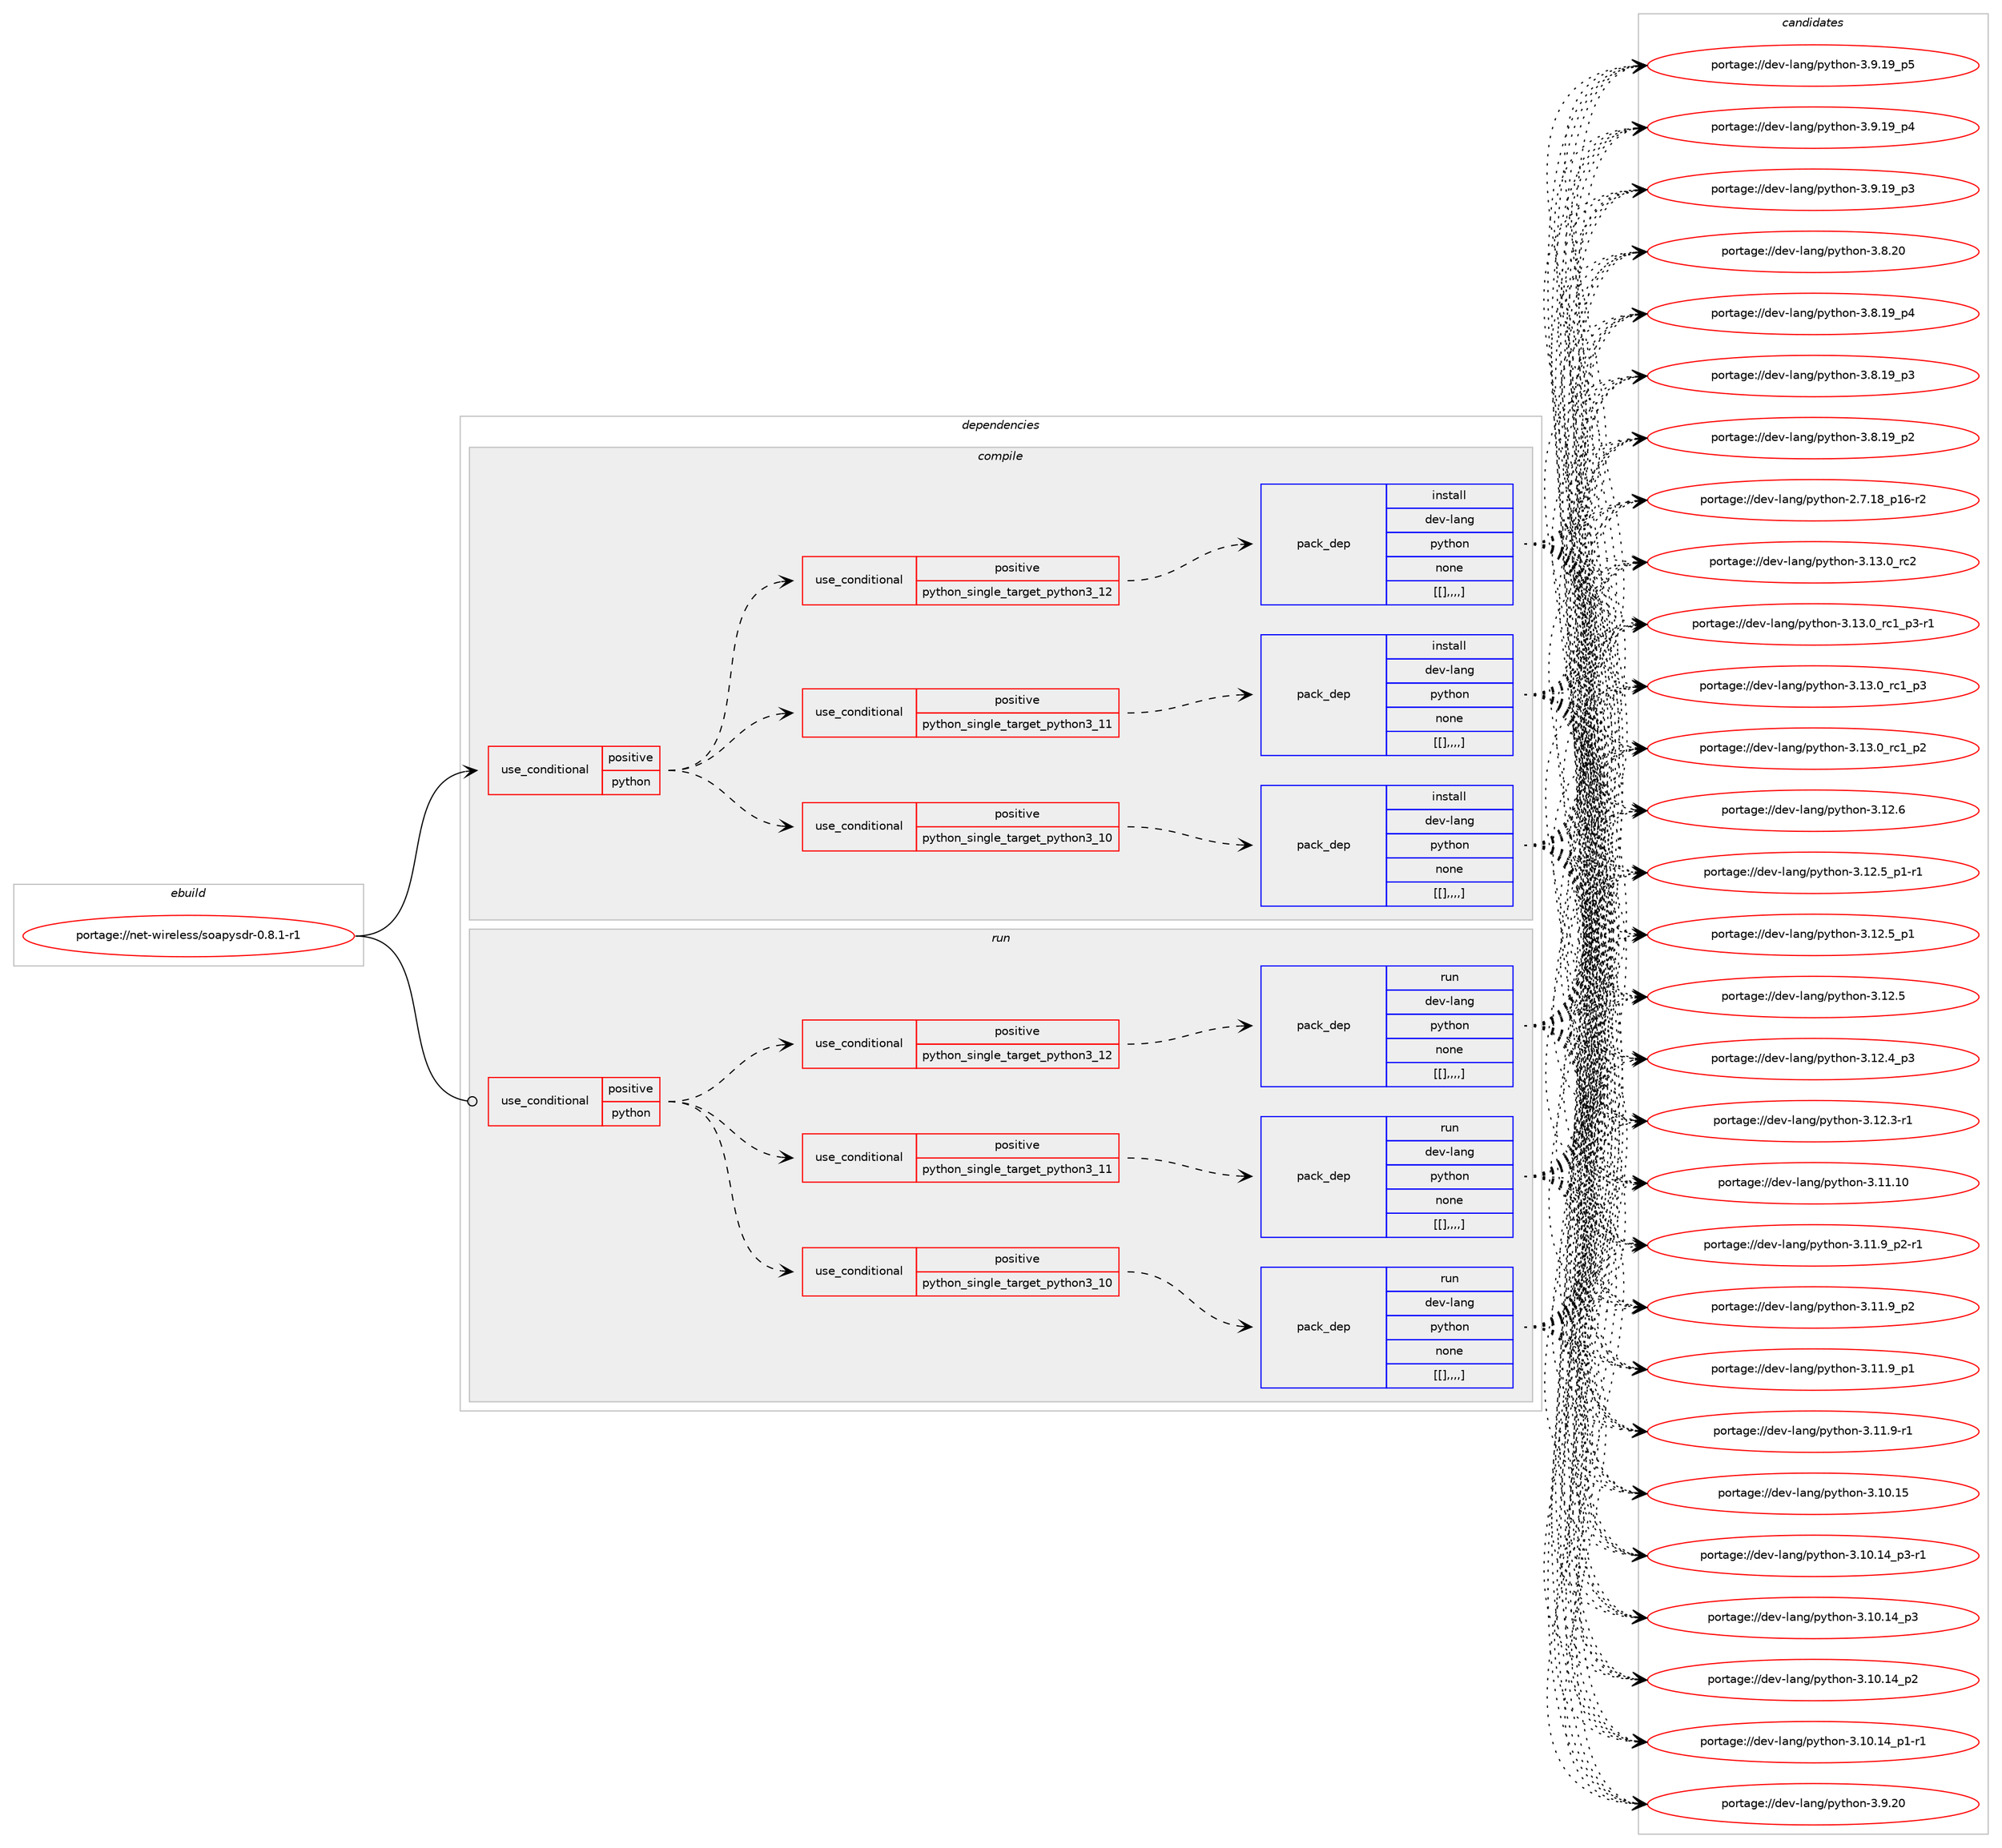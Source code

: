 digraph prolog {

# *************
# Graph options
# *************

newrank=true;
concentrate=true;
compound=true;
graph [rankdir=LR,fontname=Helvetica,fontsize=10,ranksep=1.5];#, ranksep=2.5, nodesep=0.2];
edge  [arrowhead=vee];
node  [fontname=Helvetica,fontsize=10];

# **********
# The ebuild
# **********

subgraph cluster_leftcol {
color=gray;
label=<<i>ebuild</i>>;
id [label="portage://net-wireless/soapysdr-0.8.1-r1", color=red, width=4, href="../net-wireless/soapysdr-0.8.1-r1.svg"];
}

# ****************
# The dependencies
# ****************

subgraph cluster_midcol {
color=gray;
label=<<i>dependencies</i>>;
subgraph cluster_compile {
fillcolor="#eeeeee";
style=filled;
label=<<i>compile</i>>;
subgraph cond107258 {
dependency406479 [label=<<TABLE BORDER="0" CELLBORDER="1" CELLSPACING="0" CELLPADDING="4"><TR><TD ROWSPAN="3" CELLPADDING="10">use_conditional</TD></TR><TR><TD>positive</TD></TR><TR><TD>python</TD></TR></TABLE>>, shape=none, color=red];
subgraph cond107259 {
dependency406480 [label=<<TABLE BORDER="0" CELLBORDER="1" CELLSPACING="0" CELLPADDING="4"><TR><TD ROWSPAN="3" CELLPADDING="10">use_conditional</TD></TR><TR><TD>positive</TD></TR><TR><TD>python_single_target_python3_10</TD></TR></TABLE>>, shape=none, color=red];
subgraph pack296271 {
dependency406481 [label=<<TABLE BORDER="0" CELLBORDER="1" CELLSPACING="0" CELLPADDING="4" WIDTH="220"><TR><TD ROWSPAN="6" CELLPADDING="30">pack_dep</TD></TR><TR><TD WIDTH="110">install</TD></TR><TR><TD>dev-lang</TD></TR><TR><TD>python</TD></TR><TR><TD>none</TD></TR><TR><TD>[[],,,,]</TD></TR></TABLE>>, shape=none, color=blue];
}
dependency406480:e -> dependency406481:w [weight=20,style="dashed",arrowhead="vee"];
}
dependency406479:e -> dependency406480:w [weight=20,style="dashed",arrowhead="vee"];
subgraph cond107260 {
dependency406482 [label=<<TABLE BORDER="0" CELLBORDER="1" CELLSPACING="0" CELLPADDING="4"><TR><TD ROWSPAN="3" CELLPADDING="10">use_conditional</TD></TR><TR><TD>positive</TD></TR><TR><TD>python_single_target_python3_11</TD></TR></TABLE>>, shape=none, color=red];
subgraph pack296272 {
dependency406483 [label=<<TABLE BORDER="0" CELLBORDER="1" CELLSPACING="0" CELLPADDING="4" WIDTH="220"><TR><TD ROWSPAN="6" CELLPADDING="30">pack_dep</TD></TR><TR><TD WIDTH="110">install</TD></TR><TR><TD>dev-lang</TD></TR><TR><TD>python</TD></TR><TR><TD>none</TD></TR><TR><TD>[[],,,,]</TD></TR></TABLE>>, shape=none, color=blue];
}
dependency406482:e -> dependency406483:w [weight=20,style="dashed",arrowhead="vee"];
}
dependency406479:e -> dependency406482:w [weight=20,style="dashed",arrowhead="vee"];
subgraph cond107261 {
dependency406484 [label=<<TABLE BORDER="0" CELLBORDER="1" CELLSPACING="0" CELLPADDING="4"><TR><TD ROWSPAN="3" CELLPADDING="10">use_conditional</TD></TR><TR><TD>positive</TD></TR><TR><TD>python_single_target_python3_12</TD></TR></TABLE>>, shape=none, color=red];
subgraph pack296273 {
dependency406485 [label=<<TABLE BORDER="0" CELLBORDER="1" CELLSPACING="0" CELLPADDING="4" WIDTH="220"><TR><TD ROWSPAN="6" CELLPADDING="30">pack_dep</TD></TR><TR><TD WIDTH="110">install</TD></TR><TR><TD>dev-lang</TD></TR><TR><TD>python</TD></TR><TR><TD>none</TD></TR><TR><TD>[[],,,,]</TD></TR></TABLE>>, shape=none, color=blue];
}
dependency406484:e -> dependency406485:w [weight=20,style="dashed",arrowhead="vee"];
}
dependency406479:e -> dependency406484:w [weight=20,style="dashed",arrowhead="vee"];
}
id:e -> dependency406479:w [weight=20,style="solid",arrowhead="vee"];
}
subgraph cluster_compileandrun {
fillcolor="#eeeeee";
style=filled;
label=<<i>compile and run</i>>;
}
subgraph cluster_run {
fillcolor="#eeeeee";
style=filled;
label=<<i>run</i>>;
subgraph cond107262 {
dependency406486 [label=<<TABLE BORDER="0" CELLBORDER="1" CELLSPACING="0" CELLPADDING="4"><TR><TD ROWSPAN="3" CELLPADDING="10">use_conditional</TD></TR><TR><TD>positive</TD></TR><TR><TD>python</TD></TR></TABLE>>, shape=none, color=red];
subgraph cond107263 {
dependency406487 [label=<<TABLE BORDER="0" CELLBORDER="1" CELLSPACING="0" CELLPADDING="4"><TR><TD ROWSPAN="3" CELLPADDING="10">use_conditional</TD></TR><TR><TD>positive</TD></TR><TR><TD>python_single_target_python3_10</TD></TR></TABLE>>, shape=none, color=red];
subgraph pack296274 {
dependency406488 [label=<<TABLE BORDER="0" CELLBORDER="1" CELLSPACING="0" CELLPADDING="4" WIDTH="220"><TR><TD ROWSPAN="6" CELLPADDING="30">pack_dep</TD></TR><TR><TD WIDTH="110">run</TD></TR><TR><TD>dev-lang</TD></TR><TR><TD>python</TD></TR><TR><TD>none</TD></TR><TR><TD>[[],,,,]</TD></TR></TABLE>>, shape=none, color=blue];
}
dependency406487:e -> dependency406488:w [weight=20,style="dashed",arrowhead="vee"];
}
dependency406486:e -> dependency406487:w [weight=20,style="dashed",arrowhead="vee"];
subgraph cond107264 {
dependency406489 [label=<<TABLE BORDER="0" CELLBORDER="1" CELLSPACING="0" CELLPADDING="4"><TR><TD ROWSPAN="3" CELLPADDING="10">use_conditional</TD></TR><TR><TD>positive</TD></TR><TR><TD>python_single_target_python3_11</TD></TR></TABLE>>, shape=none, color=red];
subgraph pack296275 {
dependency406490 [label=<<TABLE BORDER="0" CELLBORDER="1" CELLSPACING="0" CELLPADDING="4" WIDTH="220"><TR><TD ROWSPAN="6" CELLPADDING="30">pack_dep</TD></TR><TR><TD WIDTH="110">run</TD></TR><TR><TD>dev-lang</TD></TR><TR><TD>python</TD></TR><TR><TD>none</TD></TR><TR><TD>[[],,,,]</TD></TR></TABLE>>, shape=none, color=blue];
}
dependency406489:e -> dependency406490:w [weight=20,style="dashed",arrowhead="vee"];
}
dependency406486:e -> dependency406489:w [weight=20,style="dashed",arrowhead="vee"];
subgraph cond107265 {
dependency406491 [label=<<TABLE BORDER="0" CELLBORDER="1" CELLSPACING="0" CELLPADDING="4"><TR><TD ROWSPAN="3" CELLPADDING="10">use_conditional</TD></TR><TR><TD>positive</TD></TR><TR><TD>python_single_target_python3_12</TD></TR></TABLE>>, shape=none, color=red];
subgraph pack296276 {
dependency406492 [label=<<TABLE BORDER="0" CELLBORDER="1" CELLSPACING="0" CELLPADDING="4" WIDTH="220"><TR><TD ROWSPAN="6" CELLPADDING="30">pack_dep</TD></TR><TR><TD WIDTH="110">run</TD></TR><TR><TD>dev-lang</TD></TR><TR><TD>python</TD></TR><TR><TD>none</TD></TR><TR><TD>[[],,,,]</TD></TR></TABLE>>, shape=none, color=blue];
}
dependency406491:e -> dependency406492:w [weight=20,style="dashed",arrowhead="vee"];
}
dependency406486:e -> dependency406491:w [weight=20,style="dashed",arrowhead="vee"];
}
id:e -> dependency406486:w [weight=20,style="solid",arrowhead="odot"];
}
}

# **************
# The candidates
# **************

subgraph cluster_choices {
rank=same;
color=gray;
label=<<i>candidates</i>>;

subgraph choice296271 {
color=black;
nodesep=1;
choice10010111845108971101034711212111610411111045514649514648951149950 [label="portage://dev-lang/python-3.13.0_rc2", color=red, width=4,href="../dev-lang/python-3.13.0_rc2.svg"];
choice1001011184510897110103471121211161041111104551464951464895114994995112514511449 [label="portage://dev-lang/python-3.13.0_rc1_p3-r1", color=red, width=4,href="../dev-lang/python-3.13.0_rc1_p3-r1.svg"];
choice100101118451089711010347112121116104111110455146495146489511499499511251 [label="portage://dev-lang/python-3.13.0_rc1_p3", color=red, width=4,href="../dev-lang/python-3.13.0_rc1_p3.svg"];
choice100101118451089711010347112121116104111110455146495146489511499499511250 [label="portage://dev-lang/python-3.13.0_rc1_p2", color=red, width=4,href="../dev-lang/python-3.13.0_rc1_p2.svg"];
choice10010111845108971101034711212111610411111045514649504654 [label="portage://dev-lang/python-3.12.6", color=red, width=4,href="../dev-lang/python-3.12.6.svg"];
choice1001011184510897110103471121211161041111104551464950465395112494511449 [label="portage://dev-lang/python-3.12.5_p1-r1", color=red, width=4,href="../dev-lang/python-3.12.5_p1-r1.svg"];
choice100101118451089711010347112121116104111110455146495046539511249 [label="portage://dev-lang/python-3.12.5_p1", color=red, width=4,href="../dev-lang/python-3.12.5_p1.svg"];
choice10010111845108971101034711212111610411111045514649504653 [label="portage://dev-lang/python-3.12.5", color=red, width=4,href="../dev-lang/python-3.12.5.svg"];
choice100101118451089711010347112121116104111110455146495046529511251 [label="portage://dev-lang/python-3.12.4_p3", color=red, width=4,href="../dev-lang/python-3.12.4_p3.svg"];
choice100101118451089711010347112121116104111110455146495046514511449 [label="portage://dev-lang/python-3.12.3-r1", color=red, width=4,href="../dev-lang/python-3.12.3-r1.svg"];
choice1001011184510897110103471121211161041111104551464949464948 [label="portage://dev-lang/python-3.11.10", color=red, width=4,href="../dev-lang/python-3.11.10.svg"];
choice1001011184510897110103471121211161041111104551464949465795112504511449 [label="portage://dev-lang/python-3.11.9_p2-r1", color=red, width=4,href="../dev-lang/python-3.11.9_p2-r1.svg"];
choice100101118451089711010347112121116104111110455146494946579511250 [label="portage://dev-lang/python-3.11.9_p2", color=red, width=4,href="../dev-lang/python-3.11.9_p2.svg"];
choice100101118451089711010347112121116104111110455146494946579511249 [label="portage://dev-lang/python-3.11.9_p1", color=red, width=4,href="../dev-lang/python-3.11.9_p1.svg"];
choice100101118451089711010347112121116104111110455146494946574511449 [label="portage://dev-lang/python-3.11.9-r1", color=red, width=4,href="../dev-lang/python-3.11.9-r1.svg"];
choice1001011184510897110103471121211161041111104551464948464953 [label="portage://dev-lang/python-3.10.15", color=red, width=4,href="../dev-lang/python-3.10.15.svg"];
choice100101118451089711010347112121116104111110455146494846495295112514511449 [label="portage://dev-lang/python-3.10.14_p3-r1", color=red, width=4,href="../dev-lang/python-3.10.14_p3-r1.svg"];
choice10010111845108971101034711212111610411111045514649484649529511251 [label="portage://dev-lang/python-3.10.14_p3", color=red, width=4,href="../dev-lang/python-3.10.14_p3.svg"];
choice10010111845108971101034711212111610411111045514649484649529511250 [label="portage://dev-lang/python-3.10.14_p2", color=red, width=4,href="../dev-lang/python-3.10.14_p2.svg"];
choice100101118451089711010347112121116104111110455146494846495295112494511449 [label="portage://dev-lang/python-3.10.14_p1-r1", color=red, width=4,href="../dev-lang/python-3.10.14_p1-r1.svg"];
choice10010111845108971101034711212111610411111045514657465048 [label="portage://dev-lang/python-3.9.20", color=red, width=4,href="../dev-lang/python-3.9.20.svg"];
choice100101118451089711010347112121116104111110455146574649579511253 [label="portage://dev-lang/python-3.9.19_p5", color=red, width=4,href="../dev-lang/python-3.9.19_p5.svg"];
choice100101118451089711010347112121116104111110455146574649579511252 [label="portage://dev-lang/python-3.9.19_p4", color=red, width=4,href="../dev-lang/python-3.9.19_p4.svg"];
choice100101118451089711010347112121116104111110455146574649579511251 [label="portage://dev-lang/python-3.9.19_p3", color=red, width=4,href="../dev-lang/python-3.9.19_p3.svg"];
choice10010111845108971101034711212111610411111045514656465048 [label="portage://dev-lang/python-3.8.20", color=red, width=4,href="../dev-lang/python-3.8.20.svg"];
choice100101118451089711010347112121116104111110455146564649579511252 [label="portage://dev-lang/python-3.8.19_p4", color=red, width=4,href="../dev-lang/python-3.8.19_p4.svg"];
choice100101118451089711010347112121116104111110455146564649579511251 [label="portage://dev-lang/python-3.8.19_p3", color=red, width=4,href="../dev-lang/python-3.8.19_p3.svg"];
choice100101118451089711010347112121116104111110455146564649579511250 [label="portage://dev-lang/python-3.8.19_p2", color=red, width=4,href="../dev-lang/python-3.8.19_p2.svg"];
choice100101118451089711010347112121116104111110455046554649569511249544511450 [label="portage://dev-lang/python-2.7.18_p16-r2", color=red, width=4,href="../dev-lang/python-2.7.18_p16-r2.svg"];
dependency406481:e -> choice10010111845108971101034711212111610411111045514649514648951149950:w [style=dotted,weight="100"];
dependency406481:e -> choice1001011184510897110103471121211161041111104551464951464895114994995112514511449:w [style=dotted,weight="100"];
dependency406481:e -> choice100101118451089711010347112121116104111110455146495146489511499499511251:w [style=dotted,weight="100"];
dependency406481:e -> choice100101118451089711010347112121116104111110455146495146489511499499511250:w [style=dotted,weight="100"];
dependency406481:e -> choice10010111845108971101034711212111610411111045514649504654:w [style=dotted,weight="100"];
dependency406481:e -> choice1001011184510897110103471121211161041111104551464950465395112494511449:w [style=dotted,weight="100"];
dependency406481:e -> choice100101118451089711010347112121116104111110455146495046539511249:w [style=dotted,weight="100"];
dependency406481:e -> choice10010111845108971101034711212111610411111045514649504653:w [style=dotted,weight="100"];
dependency406481:e -> choice100101118451089711010347112121116104111110455146495046529511251:w [style=dotted,weight="100"];
dependency406481:e -> choice100101118451089711010347112121116104111110455146495046514511449:w [style=dotted,weight="100"];
dependency406481:e -> choice1001011184510897110103471121211161041111104551464949464948:w [style=dotted,weight="100"];
dependency406481:e -> choice1001011184510897110103471121211161041111104551464949465795112504511449:w [style=dotted,weight="100"];
dependency406481:e -> choice100101118451089711010347112121116104111110455146494946579511250:w [style=dotted,weight="100"];
dependency406481:e -> choice100101118451089711010347112121116104111110455146494946579511249:w [style=dotted,weight="100"];
dependency406481:e -> choice100101118451089711010347112121116104111110455146494946574511449:w [style=dotted,weight="100"];
dependency406481:e -> choice1001011184510897110103471121211161041111104551464948464953:w [style=dotted,weight="100"];
dependency406481:e -> choice100101118451089711010347112121116104111110455146494846495295112514511449:w [style=dotted,weight="100"];
dependency406481:e -> choice10010111845108971101034711212111610411111045514649484649529511251:w [style=dotted,weight="100"];
dependency406481:e -> choice10010111845108971101034711212111610411111045514649484649529511250:w [style=dotted,weight="100"];
dependency406481:e -> choice100101118451089711010347112121116104111110455146494846495295112494511449:w [style=dotted,weight="100"];
dependency406481:e -> choice10010111845108971101034711212111610411111045514657465048:w [style=dotted,weight="100"];
dependency406481:e -> choice100101118451089711010347112121116104111110455146574649579511253:w [style=dotted,weight="100"];
dependency406481:e -> choice100101118451089711010347112121116104111110455146574649579511252:w [style=dotted,weight="100"];
dependency406481:e -> choice100101118451089711010347112121116104111110455146574649579511251:w [style=dotted,weight="100"];
dependency406481:e -> choice10010111845108971101034711212111610411111045514656465048:w [style=dotted,weight="100"];
dependency406481:e -> choice100101118451089711010347112121116104111110455146564649579511252:w [style=dotted,weight="100"];
dependency406481:e -> choice100101118451089711010347112121116104111110455146564649579511251:w [style=dotted,weight="100"];
dependency406481:e -> choice100101118451089711010347112121116104111110455146564649579511250:w [style=dotted,weight="100"];
dependency406481:e -> choice100101118451089711010347112121116104111110455046554649569511249544511450:w [style=dotted,weight="100"];
}
subgraph choice296272 {
color=black;
nodesep=1;
choice10010111845108971101034711212111610411111045514649514648951149950 [label="portage://dev-lang/python-3.13.0_rc2", color=red, width=4,href="../dev-lang/python-3.13.0_rc2.svg"];
choice1001011184510897110103471121211161041111104551464951464895114994995112514511449 [label="portage://dev-lang/python-3.13.0_rc1_p3-r1", color=red, width=4,href="../dev-lang/python-3.13.0_rc1_p3-r1.svg"];
choice100101118451089711010347112121116104111110455146495146489511499499511251 [label="portage://dev-lang/python-3.13.0_rc1_p3", color=red, width=4,href="../dev-lang/python-3.13.0_rc1_p3.svg"];
choice100101118451089711010347112121116104111110455146495146489511499499511250 [label="portage://dev-lang/python-3.13.0_rc1_p2", color=red, width=4,href="../dev-lang/python-3.13.0_rc1_p2.svg"];
choice10010111845108971101034711212111610411111045514649504654 [label="portage://dev-lang/python-3.12.6", color=red, width=4,href="../dev-lang/python-3.12.6.svg"];
choice1001011184510897110103471121211161041111104551464950465395112494511449 [label="portage://dev-lang/python-3.12.5_p1-r1", color=red, width=4,href="../dev-lang/python-3.12.5_p1-r1.svg"];
choice100101118451089711010347112121116104111110455146495046539511249 [label="portage://dev-lang/python-3.12.5_p1", color=red, width=4,href="../dev-lang/python-3.12.5_p1.svg"];
choice10010111845108971101034711212111610411111045514649504653 [label="portage://dev-lang/python-3.12.5", color=red, width=4,href="../dev-lang/python-3.12.5.svg"];
choice100101118451089711010347112121116104111110455146495046529511251 [label="portage://dev-lang/python-3.12.4_p3", color=red, width=4,href="../dev-lang/python-3.12.4_p3.svg"];
choice100101118451089711010347112121116104111110455146495046514511449 [label="portage://dev-lang/python-3.12.3-r1", color=red, width=4,href="../dev-lang/python-3.12.3-r1.svg"];
choice1001011184510897110103471121211161041111104551464949464948 [label="portage://dev-lang/python-3.11.10", color=red, width=4,href="../dev-lang/python-3.11.10.svg"];
choice1001011184510897110103471121211161041111104551464949465795112504511449 [label="portage://dev-lang/python-3.11.9_p2-r1", color=red, width=4,href="../dev-lang/python-3.11.9_p2-r1.svg"];
choice100101118451089711010347112121116104111110455146494946579511250 [label="portage://dev-lang/python-3.11.9_p2", color=red, width=4,href="../dev-lang/python-3.11.9_p2.svg"];
choice100101118451089711010347112121116104111110455146494946579511249 [label="portage://dev-lang/python-3.11.9_p1", color=red, width=4,href="../dev-lang/python-3.11.9_p1.svg"];
choice100101118451089711010347112121116104111110455146494946574511449 [label="portage://dev-lang/python-3.11.9-r1", color=red, width=4,href="../dev-lang/python-3.11.9-r1.svg"];
choice1001011184510897110103471121211161041111104551464948464953 [label="portage://dev-lang/python-3.10.15", color=red, width=4,href="../dev-lang/python-3.10.15.svg"];
choice100101118451089711010347112121116104111110455146494846495295112514511449 [label="portage://dev-lang/python-3.10.14_p3-r1", color=red, width=4,href="../dev-lang/python-3.10.14_p3-r1.svg"];
choice10010111845108971101034711212111610411111045514649484649529511251 [label="portage://dev-lang/python-3.10.14_p3", color=red, width=4,href="../dev-lang/python-3.10.14_p3.svg"];
choice10010111845108971101034711212111610411111045514649484649529511250 [label="portage://dev-lang/python-3.10.14_p2", color=red, width=4,href="../dev-lang/python-3.10.14_p2.svg"];
choice100101118451089711010347112121116104111110455146494846495295112494511449 [label="portage://dev-lang/python-3.10.14_p1-r1", color=red, width=4,href="../dev-lang/python-3.10.14_p1-r1.svg"];
choice10010111845108971101034711212111610411111045514657465048 [label="portage://dev-lang/python-3.9.20", color=red, width=4,href="../dev-lang/python-3.9.20.svg"];
choice100101118451089711010347112121116104111110455146574649579511253 [label="portage://dev-lang/python-3.9.19_p5", color=red, width=4,href="../dev-lang/python-3.9.19_p5.svg"];
choice100101118451089711010347112121116104111110455146574649579511252 [label="portage://dev-lang/python-3.9.19_p4", color=red, width=4,href="../dev-lang/python-3.9.19_p4.svg"];
choice100101118451089711010347112121116104111110455146574649579511251 [label="portage://dev-lang/python-3.9.19_p3", color=red, width=4,href="../dev-lang/python-3.9.19_p3.svg"];
choice10010111845108971101034711212111610411111045514656465048 [label="portage://dev-lang/python-3.8.20", color=red, width=4,href="../dev-lang/python-3.8.20.svg"];
choice100101118451089711010347112121116104111110455146564649579511252 [label="portage://dev-lang/python-3.8.19_p4", color=red, width=4,href="../dev-lang/python-3.8.19_p4.svg"];
choice100101118451089711010347112121116104111110455146564649579511251 [label="portage://dev-lang/python-3.8.19_p3", color=red, width=4,href="../dev-lang/python-3.8.19_p3.svg"];
choice100101118451089711010347112121116104111110455146564649579511250 [label="portage://dev-lang/python-3.8.19_p2", color=red, width=4,href="../dev-lang/python-3.8.19_p2.svg"];
choice100101118451089711010347112121116104111110455046554649569511249544511450 [label="portage://dev-lang/python-2.7.18_p16-r2", color=red, width=4,href="../dev-lang/python-2.7.18_p16-r2.svg"];
dependency406483:e -> choice10010111845108971101034711212111610411111045514649514648951149950:w [style=dotted,weight="100"];
dependency406483:e -> choice1001011184510897110103471121211161041111104551464951464895114994995112514511449:w [style=dotted,weight="100"];
dependency406483:e -> choice100101118451089711010347112121116104111110455146495146489511499499511251:w [style=dotted,weight="100"];
dependency406483:e -> choice100101118451089711010347112121116104111110455146495146489511499499511250:w [style=dotted,weight="100"];
dependency406483:e -> choice10010111845108971101034711212111610411111045514649504654:w [style=dotted,weight="100"];
dependency406483:e -> choice1001011184510897110103471121211161041111104551464950465395112494511449:w [style=dotted,weight="100"];
dependency406483:e -> choice100101118451089711010347112121116104111110455146495046539511249:w [style=dotted,weight="100"];
dependency406483:e -> choice10010111845108971101034711212111610411111045514649504653:w [style=dotted,weight="100"];
dependency406483:e -> choice100101118451089711010347112121116104111110455146495046529511251:w [style=dotted,weight="100"];
dependency406483:e -> choice100101118451089711010347112121116104111110455146495046514511449:w [style=dotted,weight="100"];
dependency406483:e -> choice1001011184510897110103471121211161041111104551464949464948:w [style=dotted,weight="100"];
dependency406483:e -> choice1001011184510897110103471121211161041111104551464949465795112504511449:w [style=dotted,weight="100"];
dependency406483:e -> choice100101118451089711010347112121116104111110455146494946579511250:w [style=dotted,weight="100"];
dependency406483:e -> choice100101118451089711010347112121116104111110455146494946579511249:w [style=dotted,weight="100"];
dependency406483:e -> choice100101118451089711010347112121116104111110455146494946574511449:w [style=dotted,weight="100"];
dependency406483:e -> choice1001011184510897110103471121211161041111104551464948464953:w [style=dotted,weight="100"];
dependency406483:e -> choice100101118451089711010347112121116104111110455146494846495295112514511449:w [style=dotted,weight="100"];
dependency406483:e -> choice10010111845108971101034711212111610411111045514649484649529511251:w [style=dotted,weight="100"];
dependency406483:e -> choice10010111845108971101034711212111610411111045514649484649529511250:w [style=dotted,weight="100"];
dependency406483:e -> choice100101118451089711010347112121116104111110455146494846495295112494511449:w [style=dotted,weight="100"];
dependency406483:e -> choice10010111845108971101034711212111610411111045514657465048:w [style=dotted,weight="100"];
dependency406483:e -> choice100101118451089711010347112121116104111110455146574649579511253:w [style=dotted,weight="100"];
dependency406483:e -> choice100101118451089711010347112121116104111110455146574649579511252:w [style=dotted,weight="100"];
dependency406483:e -> choice100101118451089711010347112121116104111110455146574649579511251:w [style=dotted,weight="100"];
dependency406483:e -> choice10010111845108971101034711212111610411111045514656465048:w [style=dotted,weight="100"];
dependency406483:e -> choice100101118451089711010347112121116104111110455146564649579511252:w [style=dotted,weight="100"];
dependency406483:e -> choice100101118451089711010347112121116104111110455146564649579511251:w [style=dotted,weight="100"];
dependency406483:e -> choice100101118451089711010347112121116104111110455146564649579511250:w [style=dotted,weight="100"];
dependency406483:e -> choice100101118451089711010347112121116104111110455046554649569511249544511450:w [style=dotted,weight="100"];
}
subgraph choice296273 {
color=black;
nodesep=1;
choice10010111845108971101034711212111610411111045514649514648951149950 [label="portage://dev-lang/python-3.13.0_rc2", color=red, width=4,href="../dev-lang/python-3.13.0_rc2.svg"];
choice1001011184510897110103471121211161041111104551464951464895114994995112514511449 [label="portage://dev-lang/python-3.13.0_rc1_p3-r1", color=red, width=4,href="../dev-lang/python-3.13.0_rc1_p3-r1.svg"];
choice100101118451089711010347112121116104111110455146495146489511499499511251 [label="portage://dev-lang/python-3.13.0_rc1_p3", color=red, width=4,href="../dev-lang/python-3.13.0_rc1_p3.svg"];
choice100101118451089711010347112121116104111110455146495146489511499499511250 [label="portage://dev-lang/python-3.13.0_rc1_p2", color=red, width=4,href="../dev-lang/python-3.13.0_rc1_p2.svg"];
choice10010111845108971101034711212111610411111045514649504654 [label="portage://dev-lang/python-3.12.6", color=red, width=4,href="../dev-lang/python-3.12.6.svg"];
choice1001011184510897110103471121211161041111104551464950465395112494511449 [label="portage://dev-lang/python-3.12.5_p1-r1", color=red, width=4,href="../dev-lang/python-3.12.5_p1-r1.svg"];
choice100101118451089711010347112121116104111110455146495046539511249 [label="portage://dev-lang/python-3.12.5_p1", color=red, width=4,href="../dev-lang/python-3.12.5_p1.svg"];
choice10010111845108971101034711212111610411111045514649504653 [label="portage://dev-lang/python-3.12.5", color=red, width=4,href="../dev-lang/python-3.12.5.svg"];
choice100101118451089711010347112121116104111110455146495046529511251 [label="portage://dev-lang/python-3.12.4_p3", color=red, width=4,href="../dev-lang/python-3.12.4_p3.svg"];
choice100101118451089711010347112121116104111110455146495046514511449 [label="portage://dev-lang/python-3.12.3-r1", color=red, width=4,href="../dev-lang/python-3.12.3-r1.svg"];
choice1001011184510897110103471121211161041111104551464949464948 [label="portage://dev-lang/python-3.11.10", color=red, width=4,href="../dev-lang/python-3.11.10.svg"];
choice1001011184510897110103471121211161041111104551464949465795112504511449 [label="portage://dev-lang/python-3.11.9_p2-r1", color=red, width=4,href="../dev-lang/python-3.11.9_p2-r1.svg"];
choice100101118451089711010347112121116104111110455146494946579511250 [label="portage://dev-lang/python-3.11.9_p2", color=red, width=4,href="../dev-lang/python-3.11.9_p2.svg"];
choice100101118451089711010347112121116104111110455146494946579511249 [label="portage://dev-lang/python-3.11.9_p1", color=red, width=4,href="../dev-lang/python-3.11.9_p1.svg"];
choice100101118451089711010347112121116104111110455146494946574511449 [label="portage://dev-lang/python-3.11.9-r1", color=red, width=4,href="../dev-lang/python-3.11.9-r1.svg"];
choice1001011184510897110103471121211161041111104551464948464953 [label="portage://dev-lang/python-3.10.15", color=red, width=4,href="../dev-lang/python-3.10.15.svg"];
choice100101118451089711010347112121116104111110455146494846495295112514511449 [label="portage://dev-lang/python-3.10.14_p3-r1", color=red, width=4,href="../dev-lang/python-3.10.14_p3-r1.svg"];
choice10010111845108971101034711212111610411111045514649484649529511251 [label="portage://dev-lang/python-3.10.14_p3", color=red, width=4,href="../dev-lang/python-3.10.14_p3.svg"];
choice10010111845108971101034711212111610411111045514649484649529511250 [label="portage://dev-lang/python-3.10.14_p2", color=red, width=4,href="../dev-lang/python-3.10.14_p2.svg"];
choice100101118451089711010347112121116104111110455146494846495295112494511449 [label="portage://dev-lang/python-3.10.14_p1-r1", color=red, width=4,href="../dev-lang/python-3.10.14_p1-r1.svg"];
choice10010111845108971101034711212111610411111045514657465048 [label="portage://dev-lang/python-3.9.20", color=red, width=4,href="../dev-lang/python-3.9.20.svg"];
choice100101118451089711010347112121116104111110455146574649579511253 [label="portage://dev-lang/python-3.9.19_p5", color=red, width=4,href="../dev-lang/python-3.9.19_p5.svg"];
choice100101118451089711010347112121116104111110455146574649579511252 [label="portage://dev-lang/python-3.9.19_p4", color=red, width=4,href="../dev-lang/python-3.9.19_p4.svg"];
choice100101118451089711010347112121116104111110455146574649579511251 [label="portage://dev-lang/python-3.9.19_p3", color=red, width=4,href="../dev-lang/python-3.9.19_p3.svg"];
choice10010111845108971101034711212111610411111045514656465048 [label="portage://dev-lang/python-3.8.20", color=red, width=4,href="../dev-lang/python-3.8.20.svg"];
choice100101118451089711010347112121116104111110455146564649579511252 [label="portage://dev-lang/python-3.8.19_p4", color=red, width=4,href="../dev-lang/python-3.8.19_p4.svg"];
choice100101118451089711010347112121116104111110455146564649579511251 [label="portage://dev-lang/python-3.8.19_p3", color=red, width=4,href="../dev-lang/python-3.8.19_p3.svg"];
choice100101118451089711010347112121116104111110455146564649579511250 [label="portage://dev-lang/python-3.8.19_p2", color=red, width=4,href="../dev-lang/python-3.8.19_p2.svg"];
choice100101118451089711010347112121116104111110455046554649569511249544511450 [label="portage://dev-lang/python-2.7.18_p16-r2", color=red, width=4,href="../dev-lang/python-2.7.18_p16-r2.svg"];
dependency406485:e -> choice10010111845108971101034711212111610411111045514649514648951149950:w [style=dotted,weight="100"];
dependency406485:e -> choice1001011184510897110103471121211161041111104551464951464895114994995112514511449:w [style=dotted,weight="100"];
dependency406485:e -> choice100101118451089711010347112121116104111110455146495146489511499499511251:w [style=dotted,weight="100"];
dependency406485:e -> choice100101118451089711010347112121116104111110455146495146489511499499511250:w [style=dotted,weight="100"];
dependency406485:e -> choice10010111845108971101034711212111610411111045514649504654:w [style=dotted,weight="100"];
dependency406485:e -> choice1001011184510897110103471121211161041111104551464950465395112494511449:w [style=dotted,weight="100"];
dependency406485:e -> choice100101118451089711010347112121116104111110455146495046539511249:w [style=dotted,weight="100"];
dependency406485:e -> choice10010111845108971101034711212111610411111045514649504653:w [style=dotted,weight="100"];
dependency406485:e -> choice100101118451089711010347112121116104111110455146495046529511251:w [style=dotted,weight="100"];
dependency406485:e -> choice100101118451089711010347112121116104111110455146495046514511449:w [style=dotted,weight="100"];
dependency406485:e -> choice1001011184510897110103471121211161041111104551464949464948:w [style=dotted,weight="100"];
dependency406485:e -> choice1001011184510897110103471121211161041111104551464949465795112504511449:w [style=dotted,weight="100"];
dependency406485:e -> choice100101118451089711010347112121116104111110455146494946579511250:w [style=dotted,weight="100"];
dependency406485:e -> choice100101118451089711010347112121116104111110455146494946579511249:w [style=dotted,weight="100"];
dependency406485:e -> choice100101118451089711010347112121116104111110455146494946574511449:w [style=dotted,weight="100"];
dependency406485:e -> choice1001011184510897110103471121211161041111104551464948464953:w [style=dotted,weight="100"];
dependency406485:e -> choice100101118451089711010347112121116104111110455146494846495295112514511449:w [style=dotted,weight="100"];
dependency406485:e -> choice10010111845108971101034711212111610411111045514649484649529511251:w [style=dotted,weight="100"];
dependency406485:e -> choice10010111845108971101034711212111610411111045514649484649529511250:w [style=dotted,weight="100"];
dependency406485:e -> choice100101118451089711010347112121116104111110455146494846495295112494511449:w [style=dotted,weight="100"];
dependency406485:e -> choice10010111845108971101034711212111610411111045514657465048:w [style=dotted,weight="100"];
dependency406485:e -> choice100101118451089711010347112121116104111110455146574649579511253:w [style=dotted,weight="100"];
dependency406485:e -> choice100101118451089711010347112121116104111110455146574649579511252:w [style=dotted,weight="100"];
dependency406485:e -> choice100101118451089711010347112121116104111110455146574649579511251:w [style=dotted,weight="100"];
dependency406485:e -> choice10010111845108971101034711212111610411111045514656465048:w [style=dotted,weight="100"];
dependency406485:e -> choice100101118451089711010347112121116104111110455146564649579511252:w [style=dotted,weight="100"];
dependency406485:e -> choice100101118451089711010347112121116104111110455146564649579511251:w [style=dotted,weight="100"];
dependency406485:e -> choice100101118451089711010347112121116104111110455146564649579511250:w [style=dotted,weight="100"];
dependency406485:e -> choice100101118451089711010347112121116104111110455046554649569511249544511450:w [style=dotted,weight="100"];
}
subgraph choice296274 {
color=black;
nodesep=1;
choice10010111845108971101034711212111610411111045514649514648951149950 [label="portage://dev-lang/python-3.13.0_rc2", color=red, width=4,href="../dev-lang/python-3.13.0_rc2.svg"];
choice1001011184510897110103471121211161041111104551464951464895114994995112514511449 [label="portage://dev-lang/python-3.13.0_rc1_p3-r1", color=red, width=4,href="../dev-lang/python-3.13.0_rc1_p3-r1.svg"];
choice100101118451089711010347112121116104111110455146495146489511499499511251 [label="portage://dev-lang/python-3.13.0_rc1_p3", color=red, width=4,href="../dev-lang/python-3.13.0_rc1_p3.svg"];
choice100101118451089711010347112121116104111110455146495146489511499499511250 [label="portage://dev-lang/python-3.13.0_rc1_p2", color=red, width=4,href="../dev-lang/python-3.13.0_rc1_p2.svg"];
choice10010111845108971101034711212111610411111045514649504654 [label="portage://dev-lang/python-3.12.6", color=red, width=4,href="../dev-lang/python-3.12.6.svg"];
choice1001011184510897110103471121211161041111104551464950465395112494511449 [label="portage://dev-lang/python-3.12.5_p1-r1", color=red, width=4,href="../dev-lang/python-3.12.5_p1-r1.svg"];
choice100101118451089711010347112121116104111110455146495046539511249 [label="portage://dev-lang/python-3.12.5_p1", color=red, width=4,href="../dev-lang/python-3.12.5_p1.svg"];
choice10010111845108971101034711212111610411111045514649504653 [label="portage://dev-lang/python-3.12.5", color=red, width=4,href="../dev-lang/python-3.12.5.svg"];
choice100101118451089711010347112121116104111110455146495046529511251 [label="portage://dev-lang/python-3.12.4_p3", color=red, width=4,href="../dev-lang/python-3.12.4_p3.svg"];
choice100101118451089711010347112121116104111110455146495046514511449 [label="portage://dev-lang/python-3.12.3-r1", color=red, width=4,href="../dev-lang/python-3.12.3-r1.svg"];
choice1001011184510897110103471121211161041111104551464949464948 [label="portage://dev-lang/python-3.11.10", color=red, width=4,href="../dev-lang/python-3.11.10.svg"];
choice1001011184510897110103471121211161041111104551464949465795112504511449 [label="portage://dev-lang/python-3.11.9_p2-r1", color=red, width=4,href="../dev-lang/python-3.11.9_p2-r1.svg"];
choice100101118451089711010347112121116104111110455146494946579511250 [label="portage://dev-lang/python-3.11.9_p2", color=red, width=4,href="../dev-lang/python-3.11.9_p2.svg"];
choice100101118451089711010347112121116104111110455146494946579511249 [label="portage://dev-lang/python-3.11.9_p1", color=red, width=4,href="../dev-lang/python-3.11.9_p1.svg"];
choice100101118451089711010347112121116104111110455146494946574511449 [label="portage://dev-lang/python-3.11.9-r1", color=red, width=4,href="../dev-lang/python-3.11.9-r1.svg"];
choice1001011184510897110103471121211161041111104551464948464953 [label="portage://dev-lang/python-3.10.15", color=red, width=4,href="../dev-lang/python-3.10.15.svg"];
choice100101118451089711010347112121116104111110455146494846495295112514511449 [label="portage://dev-lang/python-3.10.14_p3-r1", color=red, width=4,href="../dev-lang/python-3.10.14_p3-r1.svg"];
choice10010111845108971101034711212111610411111045514649484649529511251 [label="portage://dev-lang/python-3.10.14_p3", color=red, width=4,href="../dev-lang/python-3.10.14_p3.svg"];
choice10010111845108971101034711212111610411111045514649484649529511250 [label="portage://dev-lang/python-3.10.14_p2", color=red, width=4,href="../dev-lang/python-3.10.14_p2.svg"];
choice100101118451089711010347112121116104111110455146494846495295112494511449 [label="portage://dev-lang/python-3.10.14_p1-r1", color=red, width=4,href="../dev-lang/python-3.10.14_p1-r1.svg"];
choice10010111845108971101034711212111610411111045514657465048 [label="portage://dev-lang/python-3.9.20", color=red, width=4,href="../dev-lang/python-3.9.20.svg"];
choice100101118451089711010347112121116104111110455146574649579511253 [label="portage://dev-lang/python-3.9.19_p5", color=red, width=4,href="../dev-lang/python-3.9.19_p5.svg"];
choice100101118451089711010347112121116104111110455146574649579511252 [label="portage://dev-lang/python-3.9.19_p4", color=red, width=4,href="../dev-lang/python-3.9.19_p4.svg"];
choice100101118451089711010347112121116104111110455146574649579511251 [label="portage://dev-lang/python-3.9.19_p3", color=red, width=4,href="../dev-lang/python-3.9.19_p3.svg"];
choice10010111845108971101034711212111610411111045514656465048 [label="portage://dev-lang/python-3.8.20", color=red, width=4,href="../dev-lang/python-3.8.20.svg"];
choice100101118451089711010347112121116104111110455146564649579511252 [label="portage://dev-lang/python-3.8.19_p4", color=red, width=4,href="../dev-lang/python-3.8.19_p4.svg"];
choice100101118451089711010347112121116104111110455146564649579511251 [label="portage://dev-lang/python-3.8.19_p3", color=red, width=4,href="../dev-lang/python-3.8.19_p3.svg"];
choice100101118451089711010347112121116104111110455146564649579511250 [label="portage://dev-lang/python-3.8.19_p2", color=red, width=4,href="../dev-lang/python-3.8.19_p2.svg"];
choice100101118451089711010347112121116104111110455046554649569511249544511450 [label="portage://dev-lang/python-2.7.18_p16-r2", color=red, width=4,href="../dev-lang/python-2.7.18_p16-r2.svg"];
dependency406488:e -> choice10010111845108971101034711212111610411111045514649514648951149950:w [style=dotted,weight="100"];
dependency406488:e -> choice1001011184510897110103471121211161041111104551464951464895114994995112514511449:w [style=dotted,weight="100"];
dependency406488:e -> choice100101118451089711010347112121116104111110455146495146489511499499511251:w [style=dotted,weight="100"];
dependency406488:e -> choice100101118451089711010347112121116104111110455146495146489511499499511250:w [style=dotted,weight="100"];
dependency406488:e -> choice10010111845108971101034711212111610411111045514649504654:w [style=dotted,weight="100"];
dependency406488:e -> choice1001011184510897110103471121211161041111104551464950465395112494511449:w [style=dotted,weight="100"];
dependency406488:e -> choice100101118451089711010347112121116104111110455146495046539511249:w [style=dotted,weight="100"];
dependency406488:e -> choice10010111845108971101034711212111610411111045514649504653:w [style=dotted,weight="100"];
dependency406488:e -> choice100101118451089711010347112121116104111110455146495046529511251:w [style=dotted,weight="100"];
dependency406488:e -> choice100101118451089711010347112121116104111110455146495046514511449:w [style=dotted,weight="100"];
dependency406488:e -> choice1001011184510897110103471121211161041111104551464949464948:w [style=dotted,weight="100"];
dependency406488:e -> choice1001011184510897110103471121211161041111104551464949465795112504511449:w [style=dotted,weight="100"];
dependency406488:e -> choice100101118451089711010347112121116104111110455146494946579511250:w [style=dotted,weight="100"];
dependency406488:e -> choice100101118451089711010347112121116104111110455146494946579511249:w [style=dotted,weight="100"];
dependency406488:e -> choice100101118451089711010347112121116104111110455146494946574511449:w [style=dotted,weight="100"];
dependency406488:e -> choice1001011184510897110103471121211161041111104551464948464953:w [style=dotted,weight="100"];
dependency406488:e -> choice100101118451089711010347112121116104111110455146494846495295112514511449:w [style=dotted,weight="100"];
dependency406488:e -> choice10010111845108971101034711212111610411111045514649484649529511251:w [style=dotted,weight="100"];
dependency406488:e -> choice10010111845108971101034711212111610411111045514649484649529511250:w [style=dotted,weight="100"];
dependency406488:e -> choice100101118451089711010347112121116104111110455146494846495295112494511449:w [style=dotted,weight="100"];
dependency406488:e -> choice10010111845108971101034711212111610411111045514657465048:w [style=dotted,weight="100"];
dependency406488:e -> choice100101118451089711010347112121116104111110455146574649579511253:w [style=dotted,weight="100"];
dependency406488:e -> choice100101118451089711010347112121116104111110455146574649579511252:w [style=dotted,weight="100"];
dependency406488:e -> choice100101118451089711010347112121116104111110455146574649579511251:w [style=dotted,weight="100"];
dependency406488:e -> choice10010111845108971101034711212111610411111045514656465048:w [style=dotted,weight="100"];
dependency406488:e -> choice100101118451089711010347112121116104111110455146564649579511252:w [style=dotted,weight="100"];
dependency406488:e -> choice100101118451089711010347112121116104111110455146564649579511251:w [style=dotted,weight="100"];
dependency406488:e -> choice100101118451089711010347112121116104111110455146564649579511250:w [style=dotted,weight="100"];
dependency406488:e -> choice100101118451089711010347112121116104111110455046554649569511249544511450:w [style=dotted,weight="100"];
}
subgraph choice296275 {
color=black;
nodesep=1;
choice10010111845108971101034711212111610411111045514649514648951149950 [label="portage://dev-lang/python-3.13.0_rc2", color=red, width=4,href="../dev-lang/python-3.13.0_rc2.svg"];
choice1001011184510897110103471121211161041111104551464951464895114994995112514511449 [label="portage://dev-lang/python-3.13.0_rc1_p3-r1", color=red, width=4,href="../dev-lang/python-3.13.0_rc1_p3-r1.svg"];
choice100101118451089711010347112121116104111110455146495146489511499499511251 [label="portage://dev-lang/python-3.13.0_rc1_p3", color=red, width=4,href="../dev-lang/python-3.13.0_rc1_p3.svg"];
choice100101118451089711010347112121116104111110455146495146489511499499511250 [label="portage://dev-lang/python-3.13.0_rc1_p2", color=red, width=4,href="../dev-lang/python-3.13.0_rc1_p2.svg"];
choice10010111845108971101034711212111610411111045514649504654 [label="portage://dev-lang/python-3.12.6", color=red, width=4,href="../dev-lang/python-3.12.6.svg"];
choice1001011184510897110103471121211161041111104551464950465395112494511449 [label="portage://dev-lang/python-3.12.5_p1-r1", color=red, width=4,href="../dev-lang/python-3.12.5_p1-r1.svg"];
choice100101118451089711010347112121116104111110455146495046539511249 [label="portage://dev-lang/python-3.12.5_p1", color=red, width=4,href="../dev-lang/python-3.12.5_p1.svg"];
choice10010111845108971101034711212111610411111045514649504653 [label="portage://dev-lang/python-3.12.5", color=red, width=4,href="../dev-lang/python-3.12.5.svg"];
choice100101118451089711010347112121116104111110455146495046529511251 [label="portage://dev-lang/python-3.12.4_p3", color=red, width=4,href="../dev-lang/python-3.12.4_p3.svg"];
choice100101118451089711010347112121116104111110455146495046514511449 [label="portage://dev-lang/python-3.12.3-r1", color=red, width=4,href="../dev-lang/python-3.12.3-r1.svg"];
choice1001011184510897110103471121211161041111104551464949464948 [label="portage://dev-lang/python-3.11.10", color=red, width=4,href="../dev-lang/python-3.11.10.svg"];
choice1001011184510897110103471121211161041111104551464949465795112504511449 [label="portage://dev-lang/python-3.11.9_p2-r1", color=red, width=4,href="../dev-lang/python-3.11.9_p2-r1.svg"];
choice100101118451089711010347112121116104111110455146494946579511250 [label="portage://dev-lang/python-3.11.9_p2", color=red, width=4,href="../dev-lang/python-3.11.9_p2.svg"];
choice100101118451089711010347112121116104111110455146494946579511249 [label="portage://dev-lang/python-3.11.9_p1", color=red, width=4,href="../dev-lang/python-3.11.9_p1.svg"];
choice100101118451089711010347112121116104111110455146494946574511449 [label="portage://dev-lang/python-3.11.9-r1", color=red, width=4,href="../dev-lang/python-3.11.9-r1.svg"];
choice1001011184510897110103471121211161041111104551464948464953 [label="portage://dev-lang/python-3.10.15", color=red, width=4,href="../dev-lang/python-3.10.15.svg"];
choice100101118451089711010347112121116104111110455146494846495295112514511449 [label="portage://dev-lang/python-3.10.14_p3-r1", color=red, width=4,href="../dev-lang/python-3.10.14_p3-r1.svg"];
choice10010111845108971101034711212111610411111045514649484649529511251 [label="portage://dev-lang/python-3.10.14_p3", color=red, width=4,href="../dev-lang/python-3.10.14_p3.svg"];
choice10010111845108971101034711212111610411111045514649484649529511250 [label="portage://dev-lang/python-3.10.14_p2", color=red, width=4,href="../dev-lang/python-3.10.14_p2.svg"];
choice100101118451089711010347112121116104111110455146494846495295112494511449 [label="portage://dev-lang/python-3.10.14_p1-r1", color=red, width=4,href="../dev-lang/python-3.10.14_p1-r1.svg"];
choice10010111845108971101034711212111610411111045514657465048 [label="portage://dev-lang/python-3.9.20", color=red, width=4,href="../dev-lang/python-3.9.20.svg"];
choice100101118451089711010347112121116104111110455146574649579511253 [label="portage://dev-lang/python-3.9.19_p5", color=red, width=4,href="../dev-lang/python-3.9.19_p5.svg"];
choice100101118451089711010347112121116104111110455146574649579511252 [label="portage://dev-lang/python-3.9.19_p4", color=red, width=4,href="../dev-lang/python-3.9.19_p4.svg"];
choice100101118451089711010347112121116104111110455146574649579511251 [label="portage://dev-lang/python-3.9.19_p3", color=red, width=4,href="../dev-lang/python-3.9.19_p3.svg"];
choice10010111845108971101034711212111610411111045514656465048 [label="portage://dev-lang/python-3.8.20", color=red, width=4,href="../dev-lang/python-3.8.20.svg"];
choice100101118451089711010347112121116104111110455146564649579511252 [label="portage://dev-lang/python-3.8.19_p4", color=red, width=4,href="../dev-lang/python-3.8.19_p4.svg"];
choice100101118451089711010347112121116104111110455146564649579511251 [label="portage://dev-lang/python-3.8.19_p3", color=red, width=4,href="../dev-lang/python-3.8.19_p3.svg"];
choice100101118451089711010347112121116104111110455146564649579511250 [label="portage://dev-lang/python-3.8.19_p2", color=red, width=4,href="../dev-lang/python-3.8.19_p2.svg"];
choice100101118451089711010347112121116104111110455046554649569511249544511450 [label="portage://dev-lang/python-2.7.18_p16-r2", color=red, width=4,href="../dev-lang/python-2.7.18_p16-r2.svg"];
dependency406490:e -> choice10010111845108971101034711212111610411111045514649514648951149950:w [style=dotted,weight="100"];
dependency406490:e -> choice1001011184510897110103471121211161041111104551464951464895114994995112514511449:w [style=dotted,weight="100"];
dependency406490:e -> choice100101118451089711010347112121116104111110455146495146489511499499511251:w [style=dotted,weight="100"];
dependency406490:e -> choice100101118451089711010347112121116104111110455146495146489511499499511250:w [style=dotted,weight="100"];
dependency406490:e -> choice10010111845108971101034711212111610411111045514649504654:w [style=dotted,weight="100"];
dependency406490:e -> choice1001011184510897110103471121211161041111104551464950465395112494511449:w [style=dotted,weight="100"];
dependency406490:e -> choice100101118451089711010347112121116104111110455146495046539511249:w [style=dotted,weight="100"];
dependency406490:e -> choice10010111845108971101034711212111610411111045514649504653:w [style=dotted,weight="100"];
dependency406490:e -> choice100101118451089711010347112121116104111110455146495046529511251:w [style=dotted,weight="100"];
dependency406490:e -> choice100101118451089711010347112121116104111110455146495046514511449:w [style=dotted,weight="100"];
dependency406490:e -> choice1001011184510897110103471121211161041111104551464949464948:w [style=dotted,weight="100"];
dependency406490:e -> choice1001011184510897110103471121211161041111104551464949465795112504511449:w [style=dotted,weight="100"];
dependency406490:e -> choice100101118451089711010347112121116104111110455146494946579511250:w [style=dotted,weight="100"];
dependency406490:e -> choice100101118451089711010347112121116104111110455146494946579511249:w [style=dotted,weight="100"];
dependency406490:e -> choice100101118451089711010347112121116104111110455146494946574511449:w [style=dotted,weight="100"];
dependency406490:e -> choice1001011184510897110103471121211161041111104551464948464953:w [style=dotted,weight="100"];
dependency406490:e -> choice100101118451089711010347112121116104111110455146494846495295112514511449:w [style=dotted,weight="100"];
dependency406490:e -> choice10010111845108971101034711212111610411111045514649484649529511251:w [style=dotted,weight="100"];
dependency406490:e -> choice10010111845108971101034711212111610411111045514649484649529511250:w [style=dotted,weight="100"];
dependency406490:e -> choice100101118451089711010347112121116104111110455146494846495295112494511449:w [style=dotted,weight="100"];
dependency406490:e -> choice10010111845108971101034711212111610411111045514657465048:w [style=dotted,weight="100"];
dependency406490:e -> choice100101118451089711010347112121116104111110455146574649579511253:w [style=dotted,weight="100"];
dependency406490:e -> choice100101118451089711010347112121116104111110455146574649579511252:w [style=dotted,weight="100"];
dependency406490:e -> choice100101118451089711010347112121116104111110455146574649579511251:w [style=dotted,weight="100"];
dependency406490:e -> choice10010111845108971101034711212111610411111045514656465048:w [style=dotted,weight="100"];
dependency406490:e -> choice100101118451089711010347112121116104111110455146564649579511252:w [style=dotted,weight="100"];
dependency406490:e -> choice100101118451089711010347112121116104111110455146564649579511251:w [style=dotted,weight="100"];
dependency406490:e -> choice100101118451089711010347112121116104111110455146564649579511250:w [style=dotted,weight="100"];
dependency406490:e -> choice100101118451089711010347112121116104111110455046554649569511249544511450:w [style=dotted,weight="100"];
}
subgraph choice296276 {
color=black;
nodesep=1;
choice10010111845108971101034711212111610411111045514649514648951149950 [label="portage://dev-lang/python-3.13.0_rc2", color=red, width=4,href="../dev-lang/python-3.13.0_rc2.svg"];
choice1001011184510897110103471121211161041111104551464951464895114994995112514511449 [label="portage://dev-lang/python-3.13.0_rc1_p3-r1", color=red, width=4,href="../dev-lang/python-3.13.0_rc1_p3-r1.svg"];
choice100101118451089711010347112121116104111110455146495146489511499499511251 [label="portage://dev-lang/python-3.13.0_rc1_p3", color=red, width=4,href="../dev-lang/python-3.13.0_rc1_p3.svg"];
choice100101118451089711010347112121116104111110455146495146489511499499511250 [label="portage://dev-lang/python-3.13.0_rc1_p2", color=red, width=4,href="../dev-lang/python-3.13.0_rc1_p2.svg"];
choice10010111845108971101034711212111610411111045514649504654 [label="portage://dev-lang/python-3.12.6", color=red, width=4,href="../dev-lang/python-3.12.6.svg"];
choice1001011184510897110103471121211161041111104551464950465395112494511449 [label="portage://dev-lang/python-3.12.5_p1-r1", color=red, width=4,href="../dev-lang/python-3.12.5_p1-r1.svg"];
choice100101118451089711010347112121116104111110455146495046539511249 [label="portage://dev-lang/python-3.12.5_p1", color=red, width=4,href="../dev-lang/python-3.12.5_p1.svg"];
choice10010111845108971101034711212111610411111045514649504653 [label="portage://dev-lang/python-3.12.5", color=red, width=4,href="../dev-lang/python-3.12.5.svg"];
choice100101118451089711010347112121116104111110455146495046529511251 [label="portage://dev-lang/python-3.12.4_p3", color=red, width=4,href="../dev-lang/python-3.12.4_p3.svg"];
choice100101118451089711010347112121116104111110455146495046514511449 [label="portage://dev-lang/python-3.12.3-r1", color=red, width=4,href="../dev-lang/python-3.12.3-r1.svg"];
choice1001011184510897110103471121211161041111104551464949464948 [label="portage://dev-lang/python-3.11.10", color=red, width=4,href="../dev-lang/python-3.11.10.svg"];
choice1001011184510897110103471121211161041111104551464949465795112504511449 [label="portage://dev-lang/python-3.11.9_p2-r1", color=red, width=4,href="../dev-lang/python-3.11.9_p2-r1.svg"];
choice100101118451089711010347112121116104111110455146494946579511250 [label="portage://dev-lang/python-3.11.9_p2", color=red, width=4,href="../dev-lang/python-3.11.9_p2.svg"];
choice100101118451089711010347112121116104111110455146494946579511249 [label="portage://dev-lang/python-3.11.9_p1", color=red, width=4,href="../dev-lang/python-3.11.9_p1.svg"];
choice100101118451089711010347112121116104111110455146494946574511449 [label="portage://dev-lang/python-3.11.9-r1", color=red, width=4,href="../dev-lang/python-3.11.9-r1.svg"];
choice1001011184510897110103471121211161041111104551464948464953 [label="portage://dev-lang/python-3.10.15", color=red, width=4,href="../dev-lang/python-3.10.15.svg"];
choice100101118451089711010347112121116104111110455146494846495295112514511449 [label="portage://dev-lang/python-3.10.14_p3-r1", color=red, width=4,href="../dev-lang/python-3.10.14_p3-r1.svg"];
choice10010111845108971101034711212111610411111045514649484649529511251 [label="portage://dev-lang/python-3.10.14_p3", color=red, width=4,href="../dev-lang/python-3.10.14_p3.svg"];
choice10010111845108971101034711212111610411111045514649484649529511250 [label="portage://dev-lang/python-3.10.14_p2", color=red, width=4,href="../dev-lang/python-3.10.14_p2.svg"];
choice100101118451089711010347112121116104111110455146494846495295112494511449 [label="portage://dev-lang/python-3.10.14_p1-r1", color=red, width=4,href="../dev-lang/python-3.10.14_p1-r1.svg"];
choice10010111845108971101034711212111610411111045514657465048 [label="portage://dev-lang/python-3.9.20", color=red, width=4,href="../dev-lang/python-3.9.20.svg"];
choice100101118451089711010347112121116104111110455146574649579511253 [label="portage://dev-lang/python-3.9.19_p5", color=red, width=4,href="../dev-lang/python-3.9.19_p5.svg"];
choice100101118451089711010347112121116104111110455146574649579511252 [label="portage://dev-lang/python-3.9.19_p4", color=red, width=4,href="../dev-lang/python-3.9.19_p4.svg"];
choice100101118451089711010347112121116104111110455146574649579511251 [label="portage://dev-lang/python-3.9.19_p3", color=red, width=4,href="../dev-lang/python-3.9.19_p3.svg"];
choice10010111845108971101034711212111610411111045514656465048 [label="portage://dev-lang/python-3.8.20", color=red, width=4,href="../dev-lang/python-3.8.20.svg"];
choice100101118451089711010347112121116104111110455146564649579511252 [label="portage://dev-lang/python-3.8.19_p4", color=red, width=4,href="../dev-lang/python-3.8.19_p4.svg"];
choice100101118451089711010347112121116104111110455146564649579511251 [label="portage://dev-lang/python-3.8.19_p3", color=red, width=4,href="../dev-lang/python-3.8.19_p3.svg"];
choice100101118451089711010347112121116104111110455146564649579511250 [label="portage://dev-lang/python-3.8.19_p2", color=red, width=4,href="../dev-lang/python-3.8.19_p2.svg"];
choice100101118451089711010347112121116104111110455046554649569511249544511450 [label="portage://dev-lang/python-2.7.18_p16-r2", color=red, width=4,href="../dev-lang/python-2.7.18_p16-r2.svg"];
dependency406492:e -> choice10010111845108971101034711212111610411111045514649514648951149950:w [style=dotted,weight="100"];
dependency406492:e -> choice1001011184510897110103471121211161041111104551464951464895114994995112514511449:w [style=dotted,weight="100"];
dependency406492:e -> choice100101118451089711010347112121116104111110455146495146489511499499511251:w [style=dotted,weight="100"];
dependency406492:e -> choice100101118451089711010347112121116104111110455146495146489511499499511250:w [style=dotted,weight="100"];
dependency406492:e -> choice10010111845108971101034711212111610411111045514649504654:w [style=dotted,weight="100"];
dependency406492:e -> choice1001011184510897110103471121211161041111104551464950465395112494511449:w [style=dotted,weight="100"];
dependency406492:e -> choice100101118451089711010347112121116104111110455146495046539511249:w [style=dotted,weight="100"];
dependency406492:e -> choice10010111845108971101034711212111610411111045514649504653:w [style=dotted,weight="100"];
dependency406492:e -> choice100101118451089711010347112121116104111110455146495046529511251:w [style=dotted,weight="100"];
dependency406492:e -> choice100101118451089711010347112121116104111110455146495046514511449:w [style=dotted,weight="100"];
dependency406492:e -> choice1001011184510897110103471121211161041111104551464949464948:w [style=dotted,weight="100"];
dependency406492:e -> choice1001011184510897110103471121211161041111104551464949465795112504511449:w [style=dotted,weight="100"];
dependency406492:e -> choice100101118451089711010347112121116104111110455146494946579511250:w [style=dotted,weight="100"];
dependency406492:e -> choice100101118451089711010347112121116104111110455146494946579511249:w [style=dotted,weight="100"];
dependency406492:e -> choice100101118451089711010347112121116104111110455146494946574511449:w [style=dotted,weight="100"];
dependency406492:e -> choice1001011184510897110103471121211161041111104551464948464953:w [style=dotted,weight="100"];
dependency406492:e -> choice100101118451089711010347112121116104111110455146494846495295112514511449:w [style=dotted,weight="100"];
dependency406492:e -> choice10010111845108971101034711212111610411111045514649484649529511251:w [style=dotted,weight="100"];
dependency406492:e -> choice10010111845108971101034711212111610411111045514649484649529511250:w [style=dotted,weight="100"];
dependency406492:e -> choice100101118451089711010347112121116104111110455146494846495295112494511449:w [style=dotted,weight="100"];
dependency406492:e -> choice10010111845108971101034711212111610411111045514657465048:w [style=dotted,weight="100"];
dependency406492:e -> choice100101118451089711010347112121116104111110455146574649579511253:w [style=dotted,weight="100"];
dependency406492:e -> choice100101118451089711010347112121116104111110455146574649579511252:w [style=dotted,weight="100"];
dependency406492:e -> choice100101118451089711010347112121116104111110455146574649579511251:w [style=dotted,weight="100"];
dependency406492:e -> choice10010111845108971101034711212111610411111045514656465048:w [style=dotted,weight="100"];
dependency406492:e -> choice100101118451089711010347112121116104111110455146564649579511252:w [style=dotted,weight="100"];
dependency406492:e -> choice100101118451089711010347112121116104111110455146564649579511251:w [style=dotted,weight="100"];
dependency406492:e -> choice100101118451089711010347112121116104111110455146564649579511250:w [style=dotted,weight="100"];
dependency406492:e -> choice100101118451089711010347112121116104111110455046554649569511249544511450:w [style=dotted,weight="100"];
}
}

}
